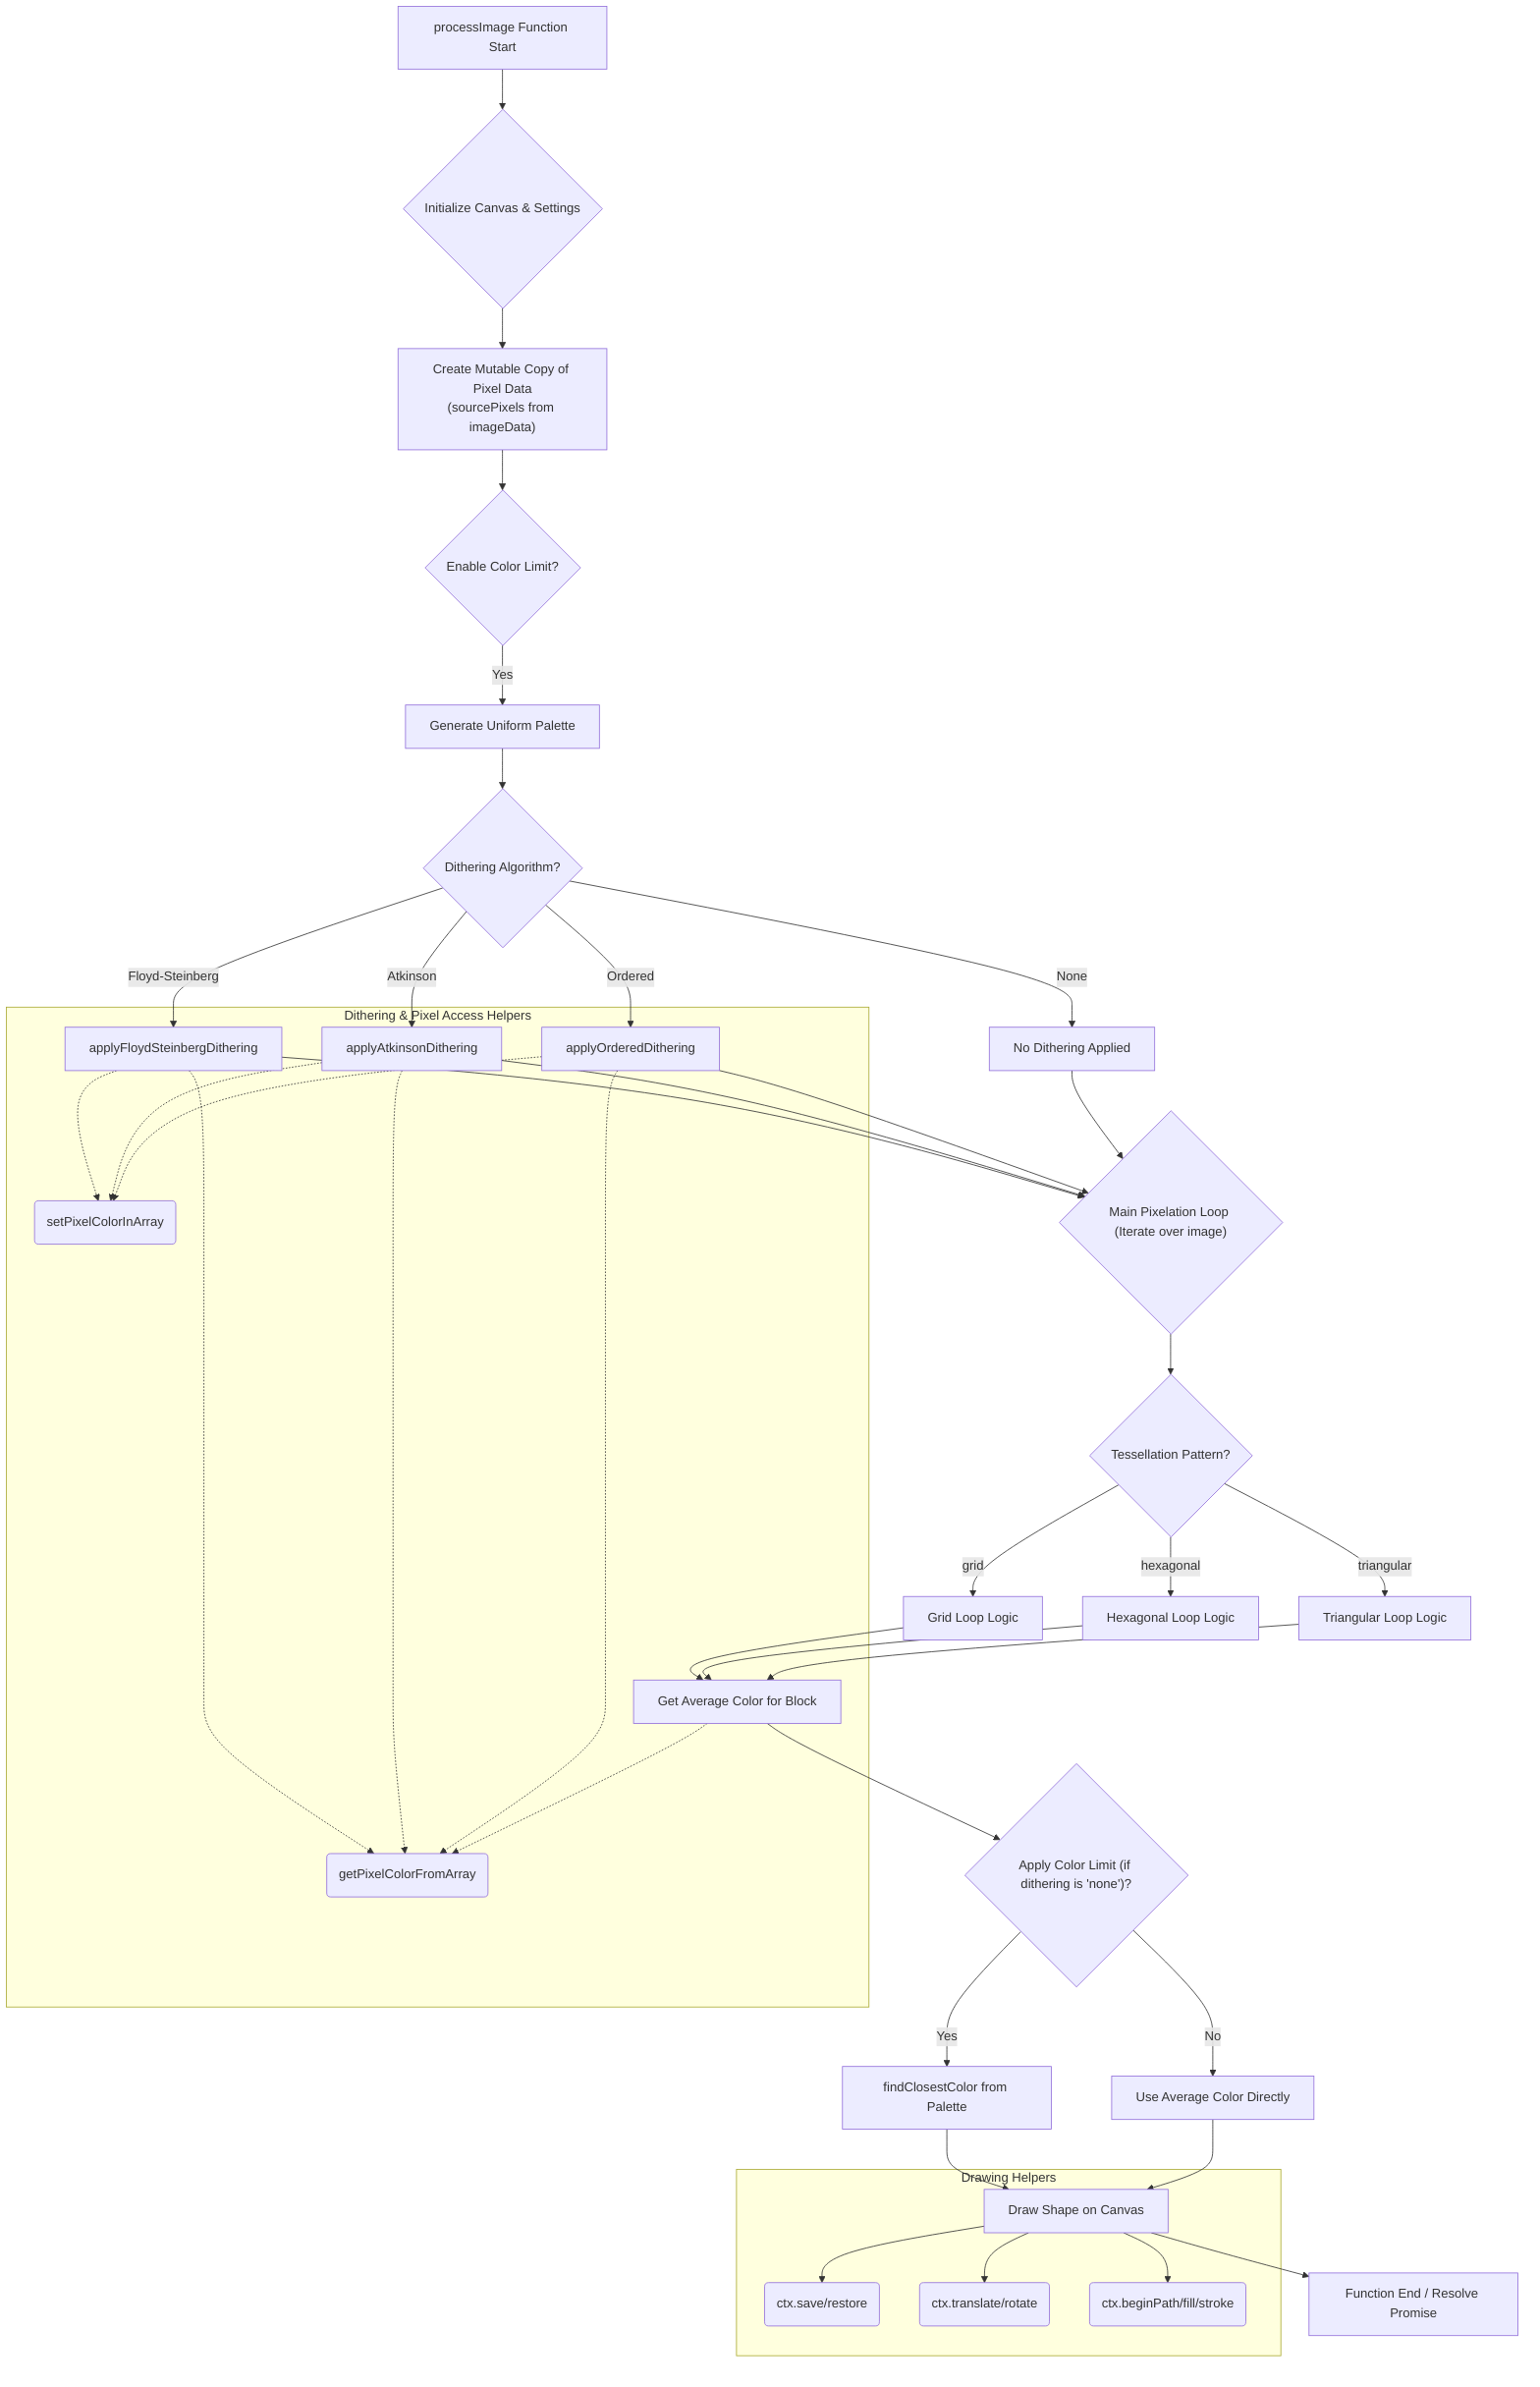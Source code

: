 graph TD
    A["processImage Function Start"] --> B{"Initialize Canvas & Settings"};
    B --> C["Create Mutable Copy of Pixel Data<br>(sourcePixels from imageData)"];

    C --> D{"Enable Color Limit?"};

    D -- Yes --> E["Generate Uniform Palette"];
    E --> F{"Dithering Algorithm?"};

    F -- "Floyd-Steinberg" --> G["applyFloydSteinbergDithering"];
    F -- "Atkinson" --> H["applyAtkinsonDithering"];
    F -- "Ordered" --> I["applyOrderedDithering"];
    F -- "None" --> J["No Dithering Applied"];

    G --> K{"Main Pixelation Loop (Iterate over image)"};
    H --> K;
    I --> K;
    J --> K;

    K --> L{"Tessellation Pattern?"};

    L -- "grid" --> M["Grid Loop Logic"];
    L -- "hexagonal" --> N["Hexagonal Loop Logic"];
    L -- "triangular" --> O["Triangular Loop Logic"];

    M --> P["Get Average Color for Block"];
    N --> P;
    O --> P;

    P --> Q{"Apply Color Limit (if dithering is 'none')?"};
    Q -- Yes --> R["findClosestColor from Palette"];
    Q -- No --> S["Use Average Color Directly"];

    R --> T["Draw Shape on Canvas"];
    S --> T;

    T --> U["Function End / Resolve Promise"];

    subgraph Dithering & Pixel Access Helpers
        G -.-> V(getPixelColorFromArray);
        H -.-> V;
        I -.-> V;
        G -.-> W(setPixelColorInArray);
        H -.-> W;
        I -.-> W;
        P -.-> V;
    end

    subgraph Drawing Helpers
        T --> X(ctx.save/restore);
        T --> Y(ctx.translate/rotate);
        T --> Z(ctx.beginPath/fill/stroke);
    end